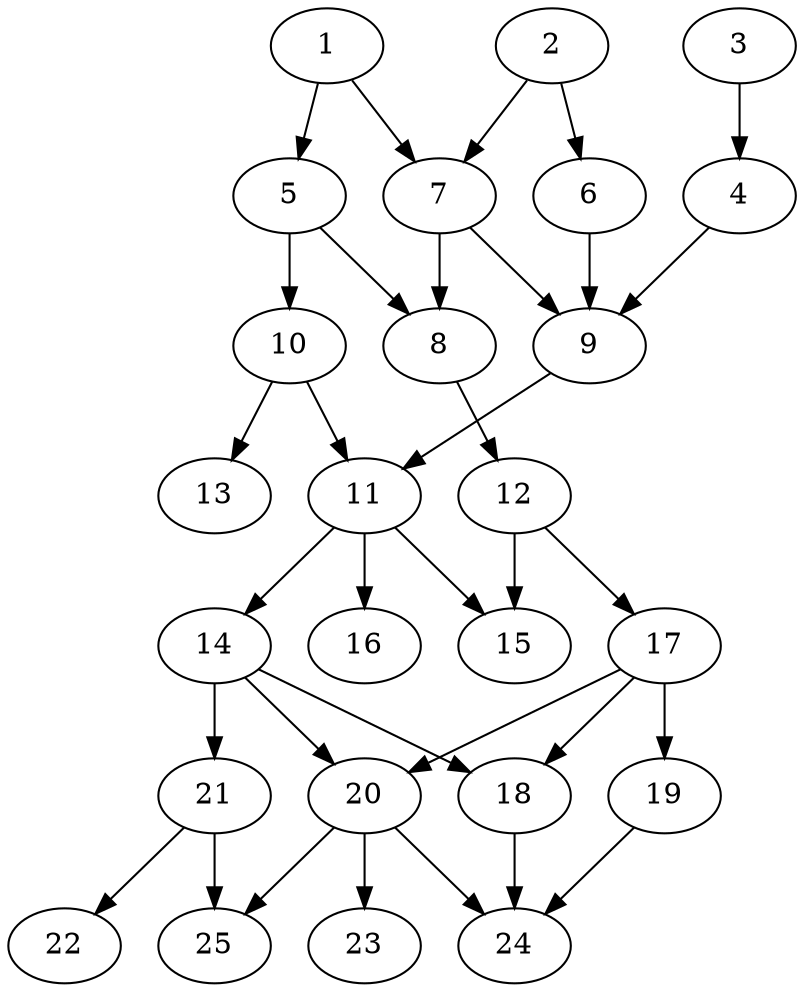 // DAG automatically generated by daggen at Thu Oct  3 14:00:40 2019
// ./daggen --dot -n 25 --ccr 0.4 --fat 0.5 --regular 0.7 --density 0.6 --mindata 5242880 --maxdata 52428800 
digraph G {
  1 [size="19353600", alpha="0.16", expect_size="7741440"] 
  1 -> 5 [size ="7741440"]
  1 -> 7 [size ="7741440"]
  2 [size="107496960", alpha="0.13", expect_size="42998784"] 
  2 -> 6 [size ="42998784"]
  2 -> 7 [size ="42998784"]
  3 [size="120875520", alpha="0.12", expect_size="48350208"] 
  3 -> 4 [size ="48350208"]
  4 [size="34703360", alpha="0.09", expect_size="13881344"] 
  4 -> 9 [size ="13881344"]
  5 [size="46307840", alpha="0.14", expect_size="18523136"] 
  5 -> 8 [size ="18523136"]
  5 -> 10 [size ="18523136"]
  6 [size="108160000", alpha="0.09", expect_size="43264000"] 
  6 -> 9 [size ="43264000"]
  7 [size="22254080", alpha="0.05", expect_size="8901632"] 
  7 -> 8 [size ="8901632"]
  7 -> 9 [size ="8901632"]
  8 [size="18938880", alpha="0.09", expect_size="7575552"] 
  8 -> 12 [size ="7575552"]
  9 [size="58718720", alpha="0.11", expect_size="23487488"] 
  9 -> 11 [size ="23487488"]
  10 [size="82941440", alpha="0.03", expect_size="33176576"] 
  10 -> 11 [size ="33176576"]
  10 -> 13 [size ="33176576"]
  11 [size="24066560", alpha="0.10", expect_size="9626624"] 
  11 -> 14 [size ="9626624"]
  11 -> 15 [size ="9626624"]
  11 -> 16 [size ="9626624"]
  12 [size="117685760", alpha="0.00", expect_size="47074304"] 
  12 -> 15 [size ="47074304"]
  12 -> 17 [size ="47074304"]
  13 [size="79242240", alpha="0.19", expect_size="31696896"] 
  14 [size="30950400", alpha="0.19", expect_size="12380160"] 
  14 -> 18 [size ="12380160"]
  14 -> 20 [size ="12380160"]
  14 -> 21 [size ="12380160"]
  15 [size="83584000", alpha="0.02", expect_size="33433600"] 
  16 [size="47242240", alpha="0.06", expect_size="18896896"] 
  17 [size="102942720", alpha="0.19", expect_size="41177088"] 
  17 -> 18 [size ="41177088"]
  17 -> 19 [size ="41177088"]
  17 -> 20 [size ="41177088"]
  18 [size="15360000", alpha="0.05", expect_size="6144000"] 
  18 -> 24 [size ="6144000"]
  19 [size="67962880", alpha="0.04", expect_size="27185152"] 
  19 -> 24 [size ="27185152"]
  20 [size="17313280", alpha="0.19", expect_size="6925312"] 
  20 -> 23 [size ="6925312"]
  20 -> 24 [size ="6925312"]
  20 -> 25 [size ="6925312"]
  21 [size="33484800", alpha="0.16", expect_size="13393920"] 
  21 -> 22 [size ="13393920"]
  21 -> 25 [size ="13393920"]
  22 [size="89538560", alpha="0.08", expect_size="35815424"] 
  23 [size="90680320", alpha="0.19", expect_size="36272128"] 
  24 [size="82032640", alpha="0.13", expect_size="32813056"] 
  25 [size="73991680", alpha="0.13", expect_size="29596672"] 
}
